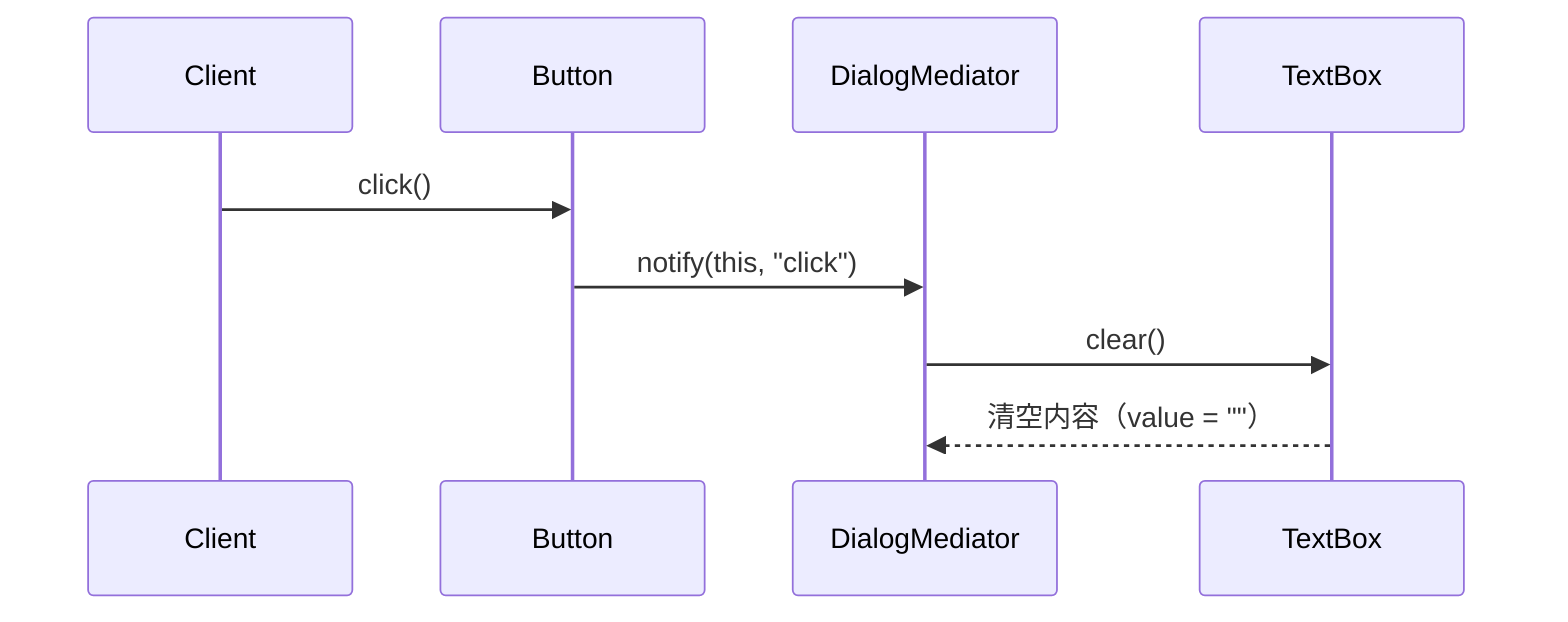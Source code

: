 sequenceDiagram
    participant Client
    participant Button
    participant DialogMediator
    participant TextBox

    Client->>Button: click()
    Button->>DialogMediator: notify(this, "click")
    DialogMediator->>TextBox: clear()
    TextBox-->>DialogMediator: 清空内容（value = ""）